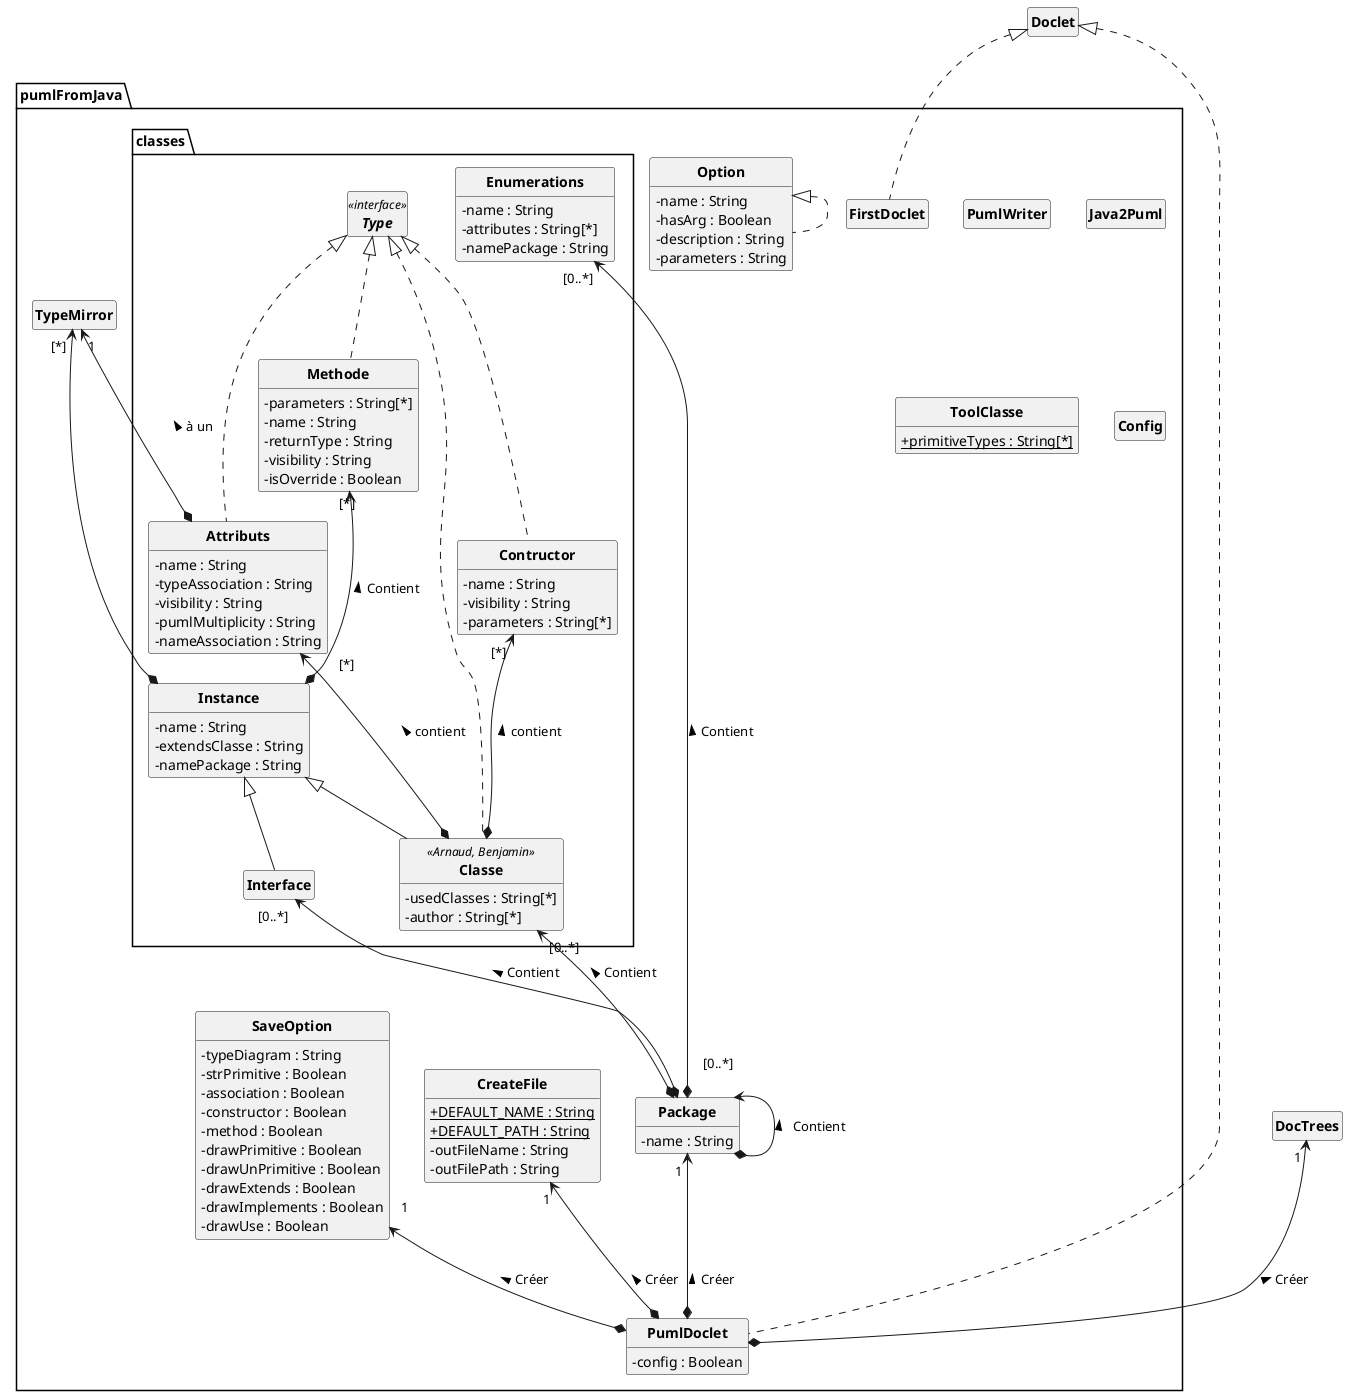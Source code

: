 @startuml
'https://plantuml.com/class-diagram
skinparam classAttributeIconSize 0
skinparam classFontStyle Bold
skinparam style strictuml
hide empty members

package pumlFromJava {
class CreateFile {
	+ {static} DEFAULT_NAME : String
	+ {static} DEFAULT_PATH : String
	- outFileName : String
	- outFilePath : String
}

class SaveOption {
	- typeDiagram : String
	- strPrimitive : Boolean
	- association : Boolean
	- constructor : Boolean
	- method : Boolean
	- drawPrimitive : Boolean
	- drawUnPrimitive : Boolean
	- drawExtends : Boolean
	- drawImplements : Boolean
	- drawUse : Boolean
}

class Package {
	- name : String
}

class PumlWriter {
}

class FirstDoclet {
}

class PumlDoclet {
	- config : Boolean
}

class Java2Puml {
}

class ToolClasse {
	+ {static} primitiveTypes : String[*]
}

class Config {
}

class Option {
	- name : String
	- hasArg : Boolean
	- description : String
	- parameters : String
}

package classes {
class Contructor {
	- name : String
	- visibility : String
	- parameters : String[*]
}

class Instance {
	- name : String
	- extendsClasse : String
	- namePackage : String
}

class Enumerations {
	- name : String
	- attributes : String[*]
	- namePackage : String
}

class Interface {
}

class Methode {
	- parameters : String[*]
	- name : String
	- returnType : String
	- visibility : String
	- isOverride : Boolean
}

class Attributs {
	- name : String
	- typeAssociation : String
	- visibility : String
	- pumlMultiplicity : String
	- nameAssociation : String
}

class Classe<< Arnaud, Benjamin >> {
	- usedClasses : String[*]
	- author : String[*]
}

interface Type<<interface>> {
}

}
Type <|.. Contructor

Methode" [*] \n " <--* Instance: < Contient 
TypeMirror" [*] \n " <--* Instance


Instance <|-- Interface

Type <|.. Methode

Type <|.. Attributs
TypeMirror" 1 \n " <--* Attributs: < à un 

Instance <|-- Classe
Type <|.. Classe
Attributs" [*] \n " <--* Classe: < contient 
Contructor" [*] \n " <--* Classe: < contient 


}


Classe" [0..*]  \n " <--* Package: < Contient 
Interface" [0..*]  \n " <--* Package: < Contient 
Enumerations" [0..*]  \n " <--* Package: < Contient 
Package" [0..*]  \n " <--* Package: < Contient 


Doclet <|.. FirstDoclet

Doclet <|.. PumlDoclet
CreateFile" 1 \n " <--* PumlDoclet: < Créer 
SaveOption" 1 \n " <--* PumlDoclet: < Créer 
Package" 1 \n " <--* PumlDoclet: < Créer 
DocTrees" 1 \n " <--* PumlDoclet: < Créer 




Option <|.. Option


@enduml